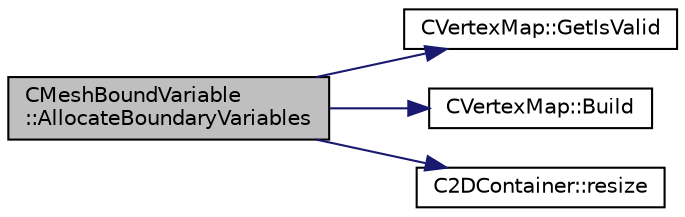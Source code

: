 digraph "CMeshBoundVariable::AllocateBoundaryVariables"
{
  edge [fontname="Helvetica",fontsize="10",labelfontname="Helvetica",labelfontsize="10"];
  node [fontname="Helvetica",fontsize="10",shape=record];
  rankdir="LR";
  Node5 [label="CMeshBoundVariable\l::AllocateBoundaryVariables",height=0.2,width=0.4,color="black", fillcolor="grey75", style="filled", fontcolor="black"];
  Node5 -> Node6 [color="midnightblue",fontsize="10",style="solid",fontname="Helvetica"];
  Node6 [label="CVertexMap::GetIsValid",height=0.2,width=0.4,color="black", fillcolor="white", style="filled",URL="$class_c_vertex_map.html#a4cd7452ea54e1cdc82332dbcaafec5aa",tooltip="Check if the current mapping is valid. "];
  Node5 -> Node7 [color="midnightblue",fontsize="10",style="solid",fontname="Helvetica"];
  Node7 [label="CVertexMap::Build",height=0.2,width=0.4,color="black", fillcolor="white", style="filled",URL="$class_c_vertex_map.html#adaaf69514da251457a61c66bee0b0fdc",tooltip="Build the point to vertex map. "];
  Node5 -> Node8 [color="midnightblue",fontsize="10",style="solid",fontname="Helvetica"];
  Node8 [label="C2DContainer::resize",height=0.2,width=0.4,color="black", fillcolor="white", style="filled",URL="$class_c2_d_container.html#adefb48b593f76aa322e228fea8f76127",tooltip="Request a change of size. "];
}
